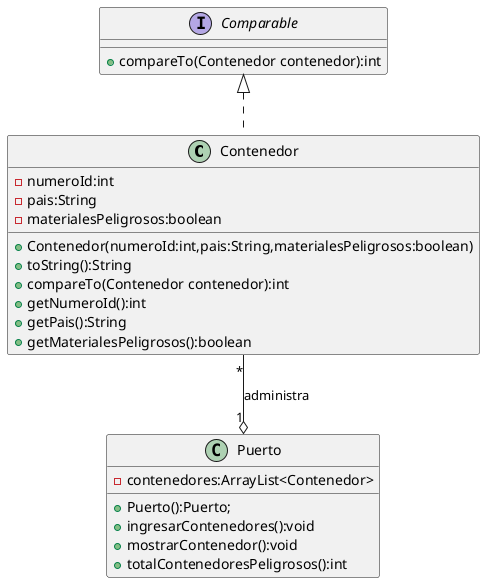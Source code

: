 @startuml

class Contenedor implements Comparable{
-numeroId:int
-pais:String
-materialesPeligrosos:boolean

+Contenedor(numeroId:int,pais:String,materialesPeligrosos:boolean)
+toString():String
+compareTo(Contenedor contenedor):int
+getNumeroId():int
+getPais():String
+getMaterialesPeligrosos():boolean
}

class Puerto{
-contenedores:ArrayList<Contenedor>

+Puerto():Puerto;
+ingresarContenedores():void
+mostrarContenedor():void
+totalContenedoresPeligrosos():int

}

interface Comparable{
+compareTo(Contenedor contenedor):int
}

Puerto  "1" o-up- "*" Contenedor : administra

@enduml

'Preguntas uml: se necesita agregar los constructores?Si la flecha indica que la relacion es uno a muchos debo mostrar la colección como un atributo o con la flesa es suficiente y se da a entender?Está bien el nombre de la relación?En el constructor de puerton que no recibe nada, se muetra en alguna parte lo de new ArrayList?En el compareTo ya no se pone el parámetro o: Object sino el que verdareramente recibe que sería Contenedor contenedor? En alguna parte del uml se muestra que el comparable/interface es de tipo E =Contenedor?
En el compareTo ya no se pone el parámetro o: Object sino el que verdareramente recibe que sería Contenedor contenedor? En alguna parte del uml se muestra que el comparable/interface es de tipo E =Contenedor?